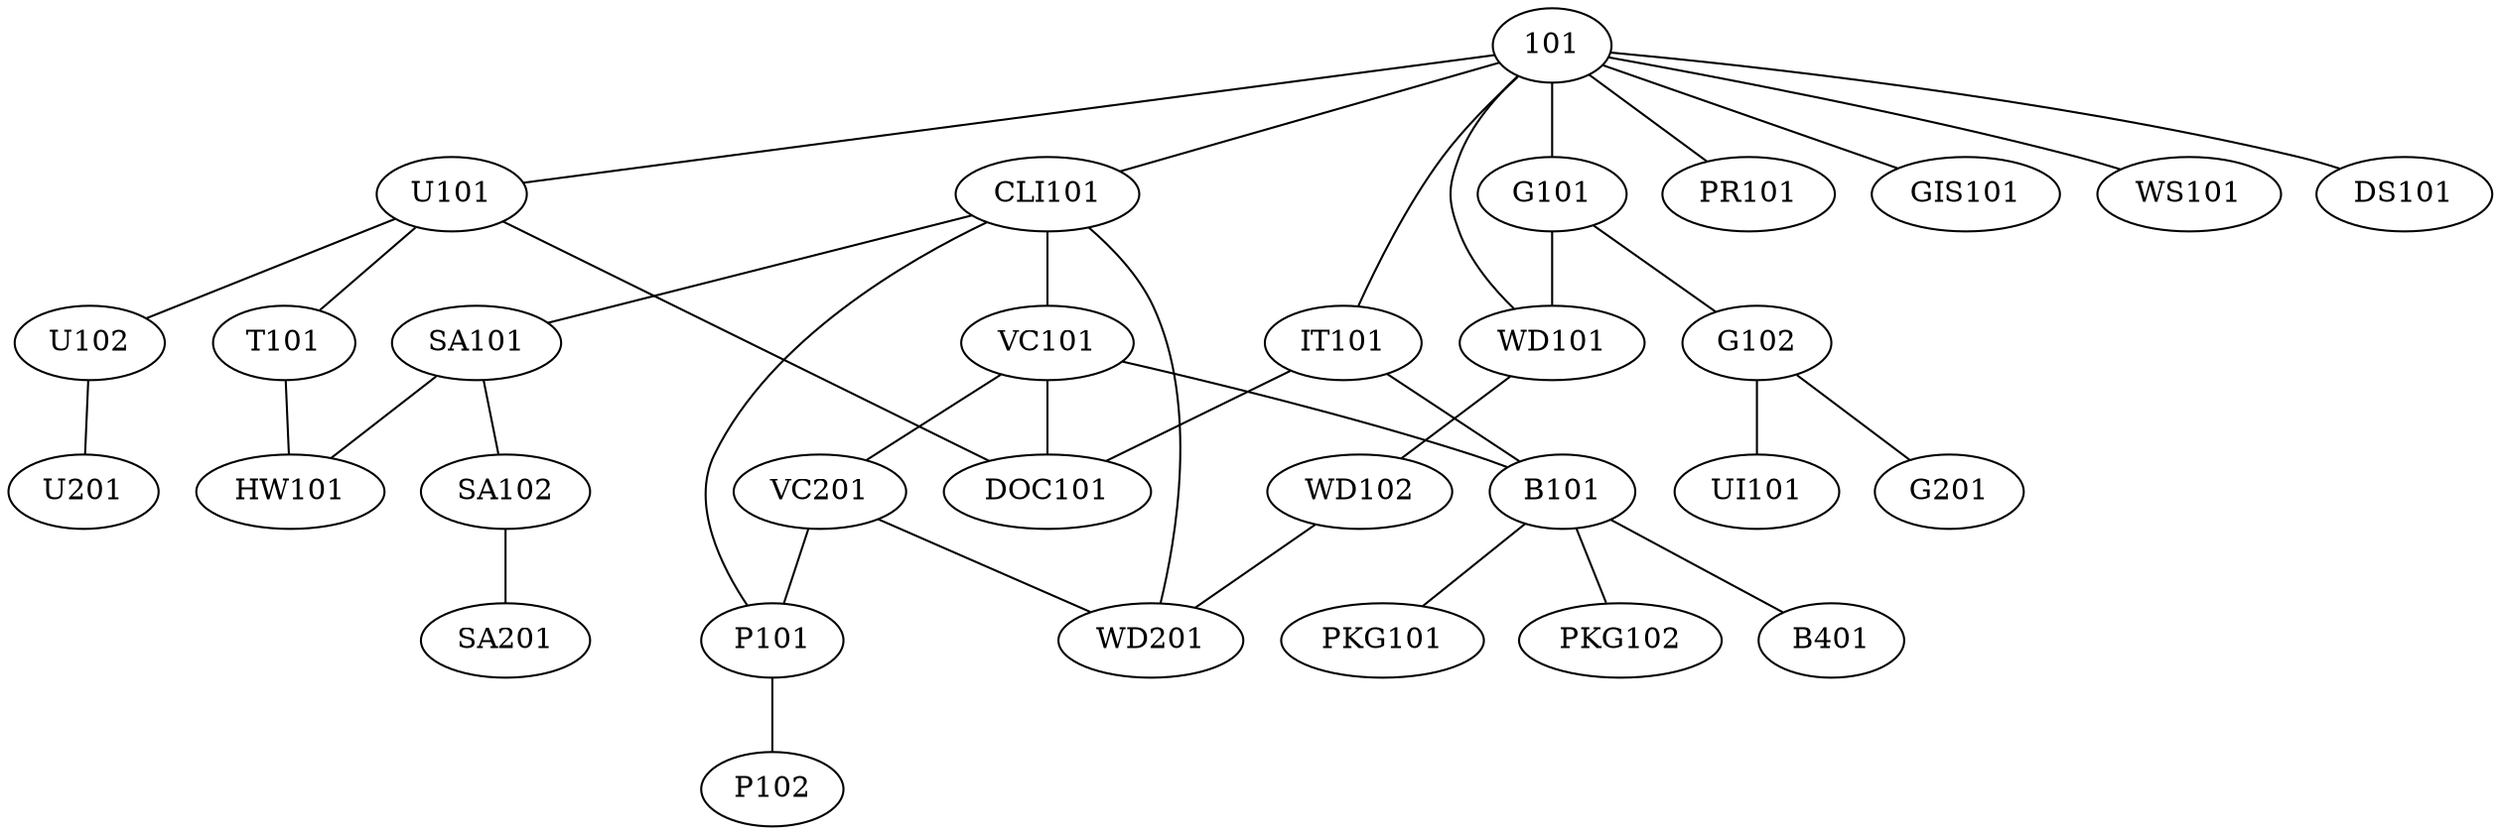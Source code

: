graph g {
	// edge [len=1.5];
	// node [shape=rectangle];
	
	#include "nodes.doth"
		
	101 -- U101;
	101 -- PR101;
	101 -- CLI101;
	// Probably should reconsider where this goes
	// 101 -- HW101;
	101 -- G101;
	101 -- WD101;
	101 -- GIS101;
	101 -- IT101;
	101 -- WS101;
	101 -- DS101;

	WD101 -- WD102;
	WD102 -- WD201;

	CLI101 -- WD201;
	
	CLI101 -- VC101;
	CLI101 -- SA101;

	CLI101 -- P101;
	P101 -- P102;

	U101 -- U102;
	U102 -- U201;
	U101 -- T101;

	G101 -- G102;
	G101 -- WD101;
	G102 -- G201;
	G102 -- UI101;

	SA101 -- SA102;
	SA102 -- SA201;

	SA101 -- HW101;
	T101 -- HW101;
	
	VC101 -- B101;
	VC101 -- VC201;
	VC201 -- P101;
	VC201 -- WD201;

	U101 -- DOC101;
	VC101 -- DOC101;
	IT101 -- DOC101;

	IT101 -- B101;
	
	B101 -- PKG101;
	B101 -- PKG102;
	B101 -- B401;	
}
